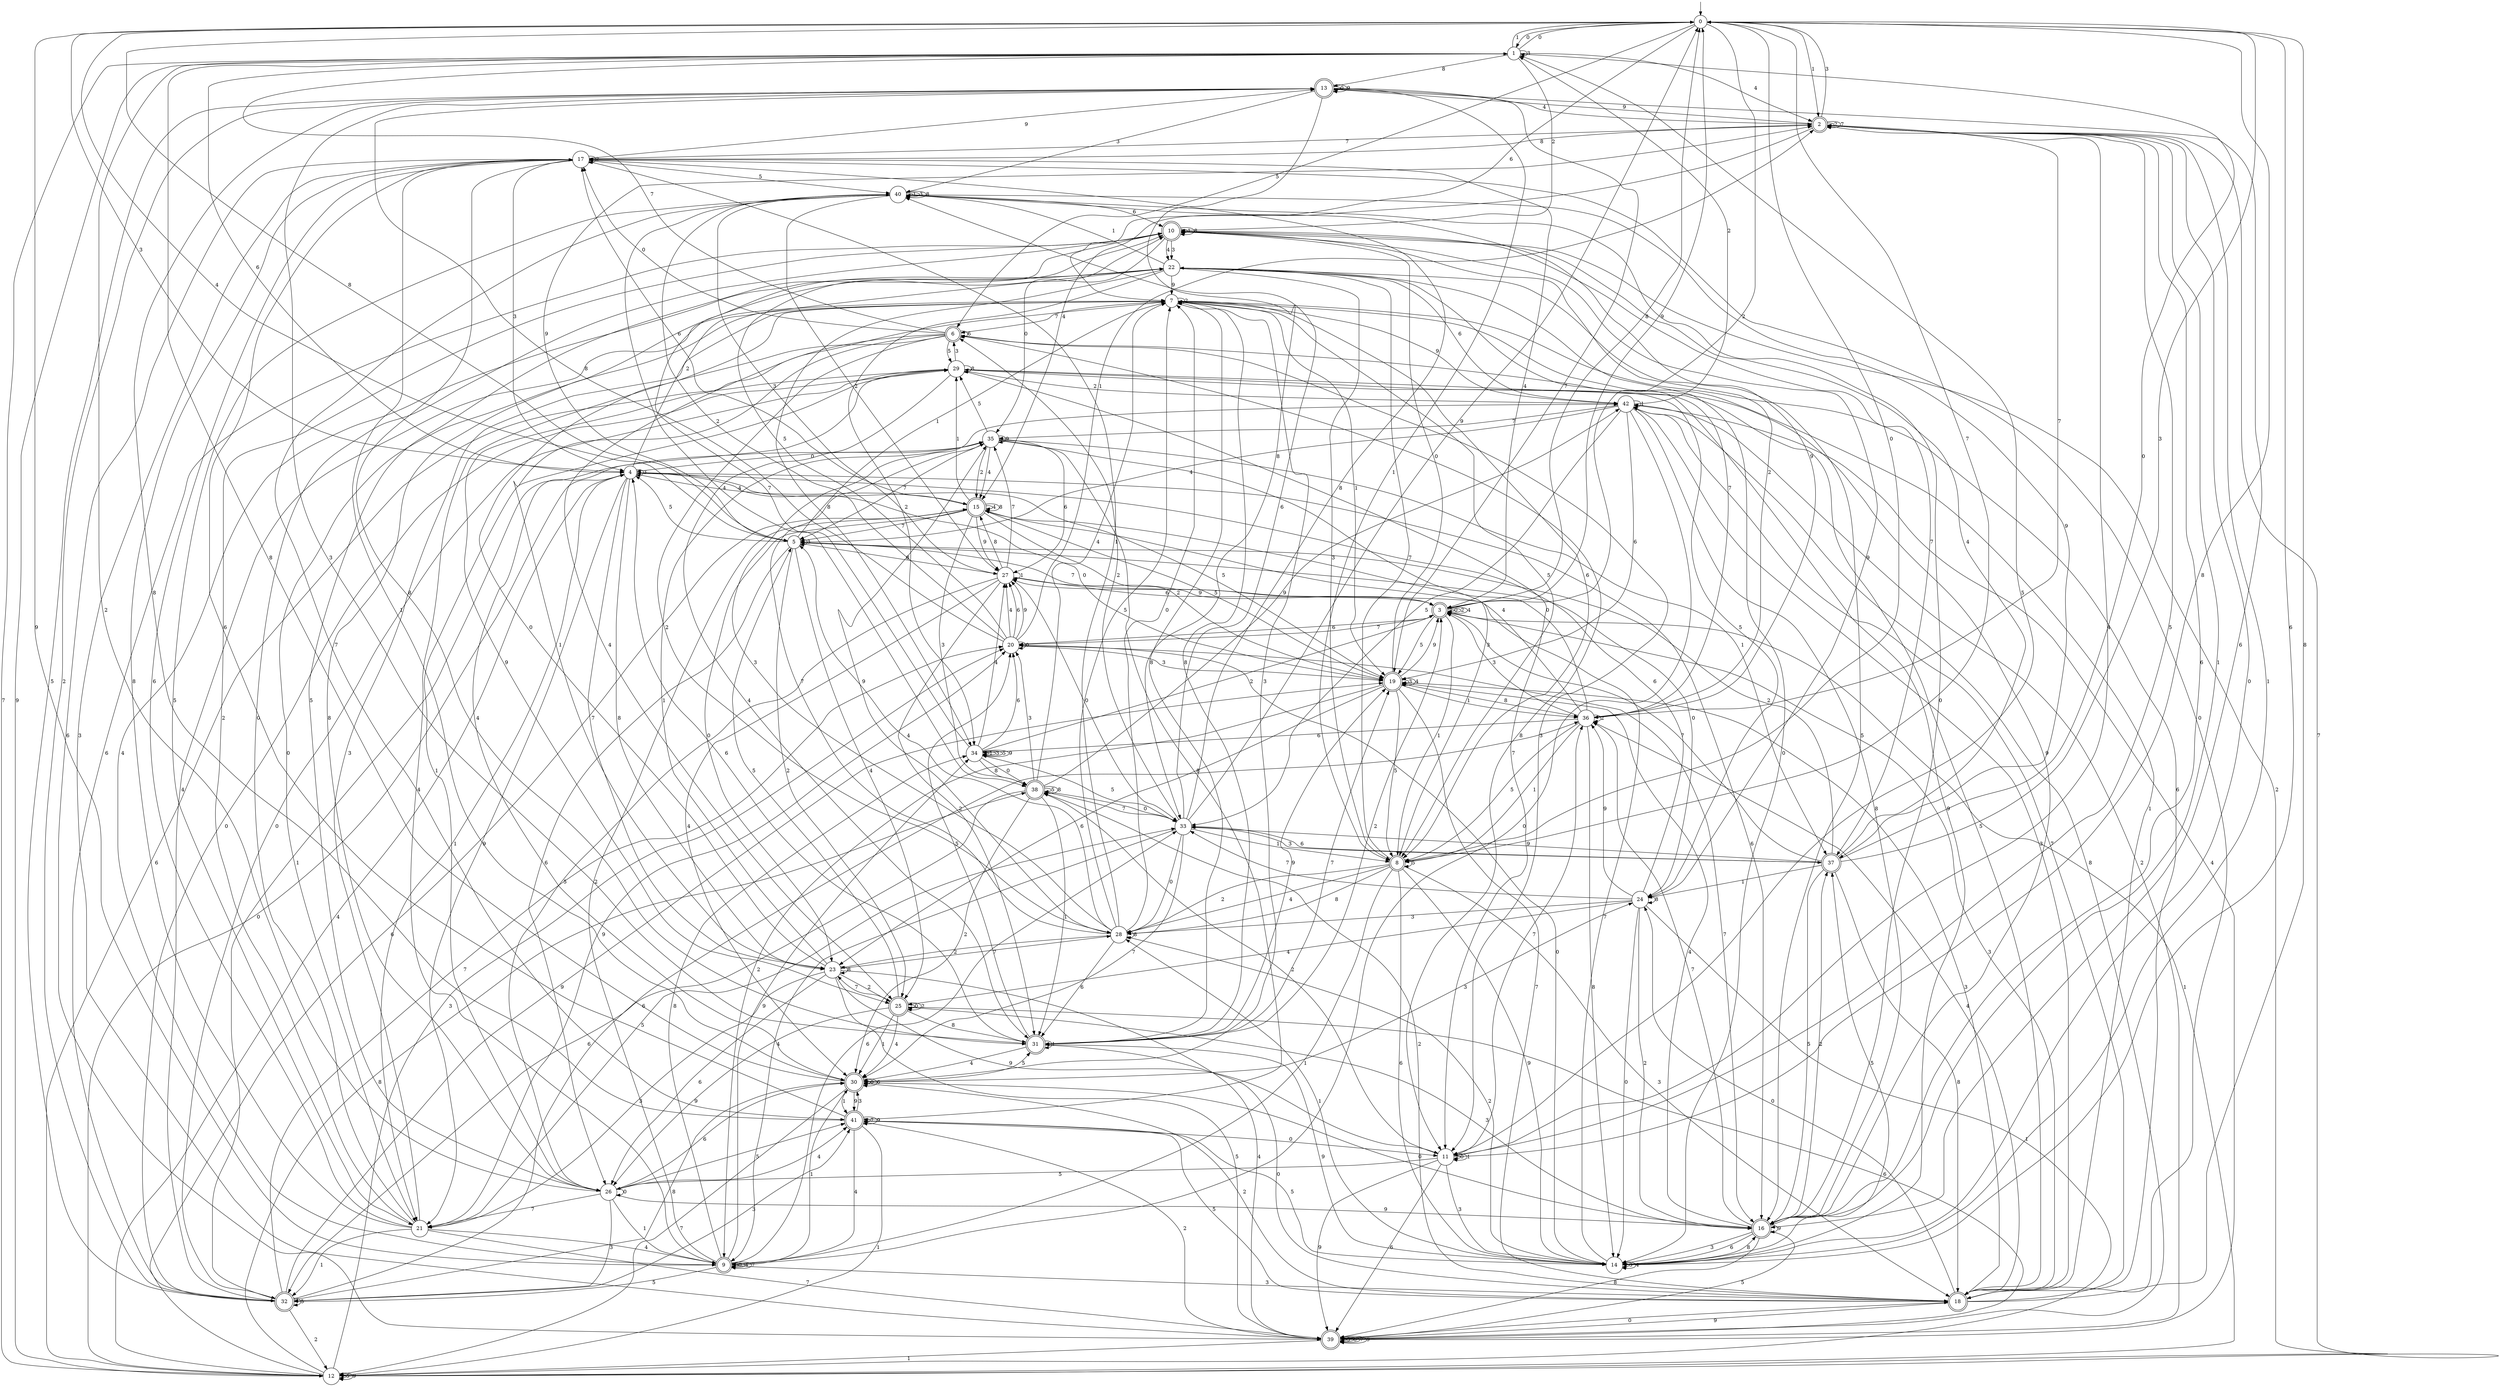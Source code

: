 digraph g {

	s0 [shape="circle" label="0"];
	s1 [shape="circle" label="1"];
	s2 [shape="doublecircle" label="2"];
	s3 [shape="doublecircle" label="3"];
	s4 [shape="circle" label="4"];
	s5 [shape="circle" label="5"];
	s6 [shape="doublecircle" label="6"];
	s7 [shape="circle" label="7"];
	s8 [shape="doublecircle" label="8"];
	s9 [shape="doublecircle" label="9"];
	s10 [shape="doublecircle" label="10"];
	s11 [shape="circle" label="11"];
	s12 [shape="circle" label="12"];
	s13 [shape="doublecircle" label="13"];
	s14 [shape="circle" label="14"];
	s15 [shape="doublecircle" label="15"];
	s16 [shape="doublecircle" label="16"];
	s17 [shape="circle" label="17"];
	s18 [shape="doublecircle" label="18"];
	s19 [shape="doublecircle" label="19"];
	s20 [shape="circle" label="20"];
	s21 [shape="circle" label="21"];
	s22 [shape="circle" label="22"];
	s23 [shape="circle" label="23"];
	s24 [shape="circle" label="24"];
	s25 [shape="doublecircle" label="25"];
	s26 [shape="circle" label="26"];
	s27 [shape="circle" label="27"];
	s28 [shape="circle" label="28"];
	s29 [shape="circle" label="29"];
	s30 [shape="doublecircle" label="30"];
	s31 [shape="doublecircle" label="31"];
	s32 [shape="doublecircle" label="32"];
	s33 [shape="circle" label="33"];
	s34 [shape="circle" label="34"];
	s35 [shape="circle" label="35"];
	s36 [shape="circle" label="36"];
	s37 [shape="doublecircle" label="37"];
	s38 [shape="doublecircle" label="38"];
	s39 [shape="doublecircle" label="39"];
	s40 [shape="circle" label="40"];
	s41 [shape="doublecircle" label="41"];
	s42 [shape="circle" label="42"];
	s0 -> s1 [label="0"];
	s0 -> s2 [label="1"];
	s0 -> s3 [label="2"];
	s0 -> s4 [label="3"];
	s0 -> s5 [label="4"];
	s0 -> s6 [label="5"];
	s0 -> s7 [label="6"];
	s0 -> s8 [label="7"];
	s0 -> s5 [label="8"];
	s0 -> s9 [label="9"];
	s1 -> s0 [label="0"];
	s1 -> s0 [label="1"];
	s1 -> s10 [label="2"];
	s1 -> s1 [label="3"];
	s1 -> s2 [label="4"];
	s1 -> s11 [label="5"];
	s1 -> s4 [label="6"];
	s1 -> s12 [label="7"];
	s1 -> s13 [label="8"];
	s1 -> s12 [label="9"];
	s2 -> s14 [label="0"];
	s2 -> s14 [label="1"];
	s2 -> s2 [label="2"];
	s2 -> s0 [label="3"];
	s2 -> s15 [label="4"];
	s2 -> s11 [label="5"];
	s2 -> s16 [label="6"];
	s2 -> s2 [label="7"];
	s2 -> s17 [label="8"];
	s2 -> s13 [label="9"];
	s3 -> s3 [label="0"];
	s3 -> s8 [label="1"];
	s3 -> s3 [label="2"];
	s3 -> s18 [label="3"];
	s3 -> s3 [label="4"];
	s3 -> s19 [label="5"];
	s3 -> s20 [label="6"];
	s3 -> s20 [label="7"];
	s3 -> s0 [label="8"];
	s3 -> s0 [label="9"];
	s4 -> s19 [label="0"];
	s4 -> s21 [label="1"];
	s4 -> s22 [label="2"];
	s4 -> s4 [label="3"];
	s4 -> s15 [label="4"];
	s4 -> s19 [label="5"];
	s4 -> s16 [label="6"];
	s4 -> s23 [label="7"];
	s4 -> s23 [label="8"];
	s4 -> s21 [label="9"];
	s5 -> s24 [label="0"];
	s5 -> s7 [label="1"];
	s5 -> s25 [label="2"];
	s5 -> s5 [label="3"];
	s5 -> s25 [label="4"];
	s5 -> s4 [label="5"];
	s5 -> s26 [label="6"];
	s5 -> s3 [label="7"];
	s5 -> s27 [label="8"];
	s5 -> s2 [label="9"];
	s6 -> s17 [label="0"];
	s6 -> s23 [label="1"];
	s6 -> s28 [label="2"];
	s6 -> s11 [label="3"];
	s6 -> s9 [label="4"];
	s6 -> s29 [label="5"];
	s6 -> s6 [label="6"];
	s6 -> s1 [label="7"];
	s6 -> s11 [label="8"];
	s6 -> s25 [label="9"];
	s7 -> s21 [label="0"];
	s7 -> s19 [label="1"];
	s7 -> s7 [label="2"];
	s7 -> s30 [label="3"];
	s7 -> s25 [label="4"];
	s7 -> s8 [label="5"];
	s7 -> s8 [label="6"];
	s7 -> s6 [label="7"];
	s7 -> s31 [label="8"];
	s7 -> s16 [label="9"];
	s8 -> s0 [label="0"];
	s8 -> s9 [label="1"];
	s8 -> s28 [label="2"];
	s8 -> s18 [label="3"];
	s8 -> s28 [label="4"];
	s8 -> s8 [label="5"];
	s8 -> s14 [label="6"];
	s8 -> s22 [label="7"];
	s8 -> s28 [label="8"];
	s8 -> s14 [label="9"];
	s9 -> s9 [label="0"];
	s9 -> s30 [label="1"];
	s9 -> s15 [label="2"];
	s9 -> s18 [label="3"];
	s9 -> s9 [label="4"];
	s9 -> s32 [label="5"];
	s9 -> s33 [label="6"];
	s9 -> s9 [label="7"];
	s9 -> s34 [label="8"];
	s9 -> s34 [label="9"];
	s10 -> s35 [label="0"];
	s10 -> s10 [label="1"];
	s10 -> s36 [label="2"];
	s10 -> s22 [label="3"];
	s10 -> s22 [label="4"];
	s10 -> s26 [label="5"];
	s10 -> s32 [label="6"];
	s10 -> s37 [label="7"];
	s10 -> s10 [label="8"];
	s10 -> s24 [label="9"];
	s11 -> s11 [label="0"];
	s11 -> s11 [label="1"];
	s11 -> s38 [label="2"];
	s11 -> s14 [label="3"];
	s11 -> s2 [label="4"];
	s11 -> s26 [label="5"];
	s11 -> s39 [label="6"];
	s11 -> s36 [label="7"];
	s11 -> s0 [label="8"];
	s11 -> s39 [label="9"];
	s12 -> s4 [label="0"];
	s12 -> s3 [label="1"];
	s12 -> s10 [label="2"];
	s12 -> s20 [label="3"];
	s12 -> s4 [label="4"];
	s12 -> s12 [label="5"];
	s12 -> s15 [label="6"];
	s12 -> s2 [label="7"];
	s12 -> s38 [label="8"];
	s12 -> s12 [label="9"];
	s13 -> s13 [label="0"];
	s13 -> s8 [label="1"];
	s13 -> s32 [label="2"];
	s13 -> s40 [label="3"];
	s13 -> s2 [label="4"];
	s13 -> s32 [label="5"];
	s13 -> s16 [label="6"];
	s13 -> s19 [label="7"];
	s13 -> s33 [label="8"];
	s13 -> s13 [label="9"];
	s14 -> s20 [label="0"];
	s14 -> s28 [label="1"];
	s14 -> s28 [label="2"];
	s14 -> s14 [label="3"];
	s14 -> s14 [label="4"];
	s14 -> s37 [label="5"];
	s14 -> s0 [label="6"];
	s14 -> s27 [label="7"];
	s14 -> s16 [label="8"];
	s14 -> s31 [label="9"];
	s15 -> s23 [label="0"];
	s15 -> s29 [label="1"];
	s15 -> s19 [label="2"];
	s15 -> s38 [label="3"];
	s15 -> s15 [label="4"];
	s15 -> s19 [label="5"];
	s15 -> s17 [label="6"];
	s15 -> s5 [label="7"];
	s15 -> s15 [label="8"];
	s15 -> s27 [label="9"];
	s16 -> s30 [label="0"];
	s16 -> s2 [label="1"];
	s16 -> s37 [label="2"];
	s16 -> s14 [label="3"];
	s16 -> s19 [label="4"];
	s16 -> s39 [label="5"];
	s16 -> s14 [label="6"];
	s16 -> s36 [label="7"];
	s16 -> s39 [label="8"];
	s16 -> s16 [label="9"];
	s17 -> s18 [label="0"];
	s17 -> s30 [label="1"];
	s17 -> s17 [label="2"];
	s17 -> s4 [label="3"];
	s17 -> s3 [label="4"];
	s17 -> s40 [label="5"];
	s17 -> s39 [label="6"];
	s17 -> s2 [label="7"];
	s17 -> s31 [label="8"];
	s17 -> s13 [label="9"];
	s18 -> s24 [label="0"];
	s18 -> s6 [label="1"];
	s18 -> s38 [label="2"];
	s18 -> s19 [label="3"];
	s18 -> s36 [label="4"];
	s18 -> s41 [label="5"];
	s18 -> s7 [label="6"];
	s18 -> s42 [label="7"];
	s18 -> s0 [label="8"];
	s18 -> s39 [label="9"];
	s19 -> s10 [label="0"];
	s19 -> s36 [label="1"];
	s19 -> s9 [label="2"];
	s19 -> s19 [label="3"];
	s19 -> s19 [label="4"];
	s19 -> s8 [label="5"];
	s19 -> s23 [label="6"];
	s19 -> s18 [label="7"];
	s19 -> s36 [label="8"];
	s19 -> s3 [label="9"];
	s20 -> s20 [label="0"];
	s20 -> s2 [label="1"];
	s20 -> s40 [label="2"];
	s20 -> s19 [label="3"];
	s20 -> s27 [label="4"];
	s20 -> s10 [label="5"];
	s20 -> s27 [label="6"];
	s20 -> s16 [label="7"];
	s20 -> s13 [label="8"];
	s20 -> s27 [label="9"];
	s21 -> s10 [label="0"];
	s21 -> s32 [label="1"];
	s21 -> s10 [label="2"];
	s21 -> s7 [label="3"];
	s21 -> s9 [label="4"];
	s21 -> s33 [label="5"];
	s21 -> s17 [label="6"];
	s21 -> s39 [label="7"];
	s21 -> s17 [label="8"];
	s21 -> s20 [label="9"];
	s22 -> s14 [label="0"];
	s22 -> s40 [label="1"];
	s22 -> s34 [label="2"];
	s22 -> s8 [label="3"];
	s22 -> s9 [label="4"];
	s22 -> s16 [label="5"];
	s22 -> s42 [label="6"];
	s22 -> s36 [label="7"];
	s22 -> s34 [label="8"];
	s22 -> s7 [label="9"];
	s23 -> s7 [label="0"];
	s23 -> s35 [label="1"];
	s23 -> s25 [label="2"];
	s23 -> s21 [label="3"];
	s23 -> s39 [label="4"];
	s23 -> s39 [label="5"];
	s23 -> s26 [label="6"];
	s23 -> s28 [label="7"];
	s23 -> s23 [label="8"];
	s23 -> s11 [label="9"];
	s24 -> s14 [label="0"];
	s24 -> s12 [label="1"];
	s24 -> s16 [label="2"];
	s24 -> s28 [label="3"];
	s24 -> s25 [label="4"];
	s24 -> s29 [label="5"];
	s24 -> s4 [label="6"];
	s24 -> s33 [label="7"];
	s24 -> s24 [label="8"];
	s24 -> s36 [label="9"];
	s25 -> s25 [label="0"];
	s25 -> s30 [label="1"];
	s25 -> s25 [label="2"];
	s25 -> s16 [label="3"];
	s25 -> s30 [label="4"];
	s25 -> s5 [label="5"];
	s25 -> s39 [label="6"];
	s25 -> s23 [label="7"];
	s25 -> s31 [label="8"];
	s25 -> s26 [label="9"];
	s26 -> s26 [label="0"];
	s26 -> s9 [label="1"];
	s26 -> s1 [label="2"];
	s26 -> s32 [label="3"];
	s26 -> s41 [label="4"];
	s26 -> s41 [label="5"];
	s26 -> s30 [label="6"];
	s26 -> s21 [label="7"];
	s26 -> s22 [label="8"];
	s26 -> s16 [label="9"];
	s27 -> s33 [label="0"];
	s27 -> s27 [label="1"];
	s27 -> s31 [label="2"];
	s27 -> s40 [label="3"];
	s27 -> s30 [label="4"];
	s27 -> s26 [label="5"];
	s27 -> s3 [label="6"];
	s27 -> s35 [label="7"];
	s27 -> s15 [label="8"];
	s27 -> s3 [label="9"];
	s28 -> s7 [label="0"];
	s28 -> s17 [label="1"];
	s28 -> s23 [label="2"];
	s28 -> s42 [label="3"];
	s28 -> s5 [label="4"];
	s28 -> s7 [label="5"];
	s28 -> s31 [label="6"];
	s28 -> s35 [label="7"];
	s28 -> s28 [label="8"];
	s28 -> s35 [label="9"];
	s29 -> s32 [label="0"];
	s29 -> s26 [label="1"];
	s29 -> s42 [label="2"];
	s29 -> s6 [label="3"];
	s29 -> s31 [label="4"];
	s29 -> s18 [label="5"];
	s29 -> s12 [label="6"];
	s29 -> s11 [label="7"];
	s29 -> s29 [label="8"];
	s29 -> s14 [label="9"];
	s30 -> s30 [label="0"];
	s30 -> s41 [label="1"];
	s30 -> s18 [label="2"];
	s30 -> s24 [label="3"];
	s30 -> s29 [label="4"];
	s30 -> s31 [label="5"];
	s30 -> s30 [label="6"];
	s30 -> s12 [label="7"];
	s30 -> s1 [label="8"];
	s30 -> s41 [label="9"];
	s31 -> s18 [label="0"];
	s31 -> s31 [label="1"];
	s31 -> s3 [label="2"];
	s31 -> s13 [label="3"];
	s31 -> s30 [label="4"];
	s31 -> s20 [label="5"];
	s31 -> s4 [label="6"];
	s31 -> s19 [label="7"];
	s31 -> s7 [label="8"];
	s31 -> s19 [label="9"];
	s32 -> s29 [label="0"];
	s32 -> s35 [label="1"];
	s32 -> s12 [label="2"];
	s32 -> s41 [label="3"];
	s32 -> s7 [label="4"];
	s32 -> s32 [label="5"];
	s32 -> s36 [label="6"];
	s32 -> s20 [label="7"];
	s32 -> s30 [label="8"];
	s32 -> s19 [label="9"];
	s33 -> s28 [label="0"];
	s33 -> s8 [label="1"];
	s33 -> s6 [label="2"];
	s33 -> s37 [label="3"];
	s33 -> s9 [label="4"];
	s33 -> s34 [label="5"];
	s33 -> s40 [label="6"];
	s33 -> s30 [label="7"];
	s33 -> s17 [label="8"];
	s33 -> s0 [label="9"];
	s34 -> s38 [label="0"];
	s34 -> s34 [label="1"];
	s34 -> s3 [label="2"];
	s34 -> s34 [label="3"];
	s34 -> s27 [label="4"];
	s34 -> s34 [label="5"];
	s34 -> s20 [label="6"];
	s34 -> s10 [label="7"];
	s34 -> s38 [label="8"];
	s34 -> s34 [label="9"];
	s35 -> s4 [label="0"];
	s35 -> s37 [label="1"];
	s35 -> s15 [label="2"];
	s35 -> s8 [label="3"];
	s35 -> s15 [label="4"];
	s35 -> s29 [label="5"];
	s35 -> s27 [label="6"];
	s35 -> s5 [label="7"];
	s35 -> s41 [label="8"];
	s35 -> s35 [label="9"];
	s36 -> s15 [label="0"];
	s36 -> s8 [label="1"];
	s36 -> s36 [label="2"];
	s36 -> s3 [label="3"];
	s36 -> s15 [label="4"];
	s36 -> s8 [label="5"];
	s36 -> s34 [label="6"];
	s36 -> s2 [label="7"];
	s36 -> s14 [label="8"];
	s36 -> s40 [label="9"];
	s37 -> s1 [label="0"];
	s37 -> s24 [label="1"];
	s37 -> s5 [label="2"];
	s37 -> s0 [label="3"];
	s37 -> s10 [label="4"];
	s37 -> s16 [label="5"];
	s37 -> s33 [label="6"];
	s37 -> s3 [label="7"];
	s37 -> s18 [label="8"];
	s37 -> s33 [label="9"];
	s38 -> s33 [label="0"];
	s38 -> s31 [label="1"];
	s38 -> s30 [label="2"];
	s38 -> s20 [label="3"];
	s38 -> s7 [label="4"];
	s38 -> s38 [label="5"];
	s38 -> s32 [label="6"];
	s38 -> s33 [label="7"];
	s38 -> s38 [label="8"];
	s38 -> s42 [label="9"];
	s39 -> s18 [label="0"];
	s39 -> s12 [label="1"];
	s39 -> s42 [label="2"];
	s39 -> s17 [label="3"];
	s39 -> s42 [label="4"];
	s39 -> s39 [label="5"];
	s39 -> s39 [label="6"];
	s39 -> s39 [label="7"];
	s39 -> s42 [label="8"];
	s39 -> s39 [label="9"];
	s40 -> s16 [label="0"];
	s40 -> s40 [label="1"];
	s40 -> s27 [label="2"];
	s40 -> s40 [label="3"];
	s40 -> s38 [label="4"];
	s40 -> s21 [label="5"];
	s40 -> s10 [label="6"];
	s40 -> s41 [label="7"];
	s40 -> s40 [label="8"];
	s40 -> s37 [label="9"];
	s41 -> s11 [label="0"];
	s41 -> s12 [label="1"];
	s41 -> s39 [label="2"];
	s41 -> s30 [label="3"];
	s41 -> s9 [label="4"];
	s41 -> s14 [label="5"];
	s41 -> s17 [label="6"];
	s41 -> s41 [label="7"];
	s41 -> s13 [label="8"];
	s41 -> s41 [label="9"];
	s42 -> s9 [label="0"];
	s42 -> s42 [label="1"];
	s42 -> s1 [label="2"];
	s42 -> s18 [label="3"];
	s42 -> s5 [label="4"];
	s42 -> s33 [label="5"];
	s42 -> s19 [label="6"];
	s42 -> s35 [label="7"];
	s42 -> s16 [label="8"];
	s42 -> s7 [label="9"];

__start0 [label="" shape="none" width="0" height="0"];
__start0 -> s0;

}

